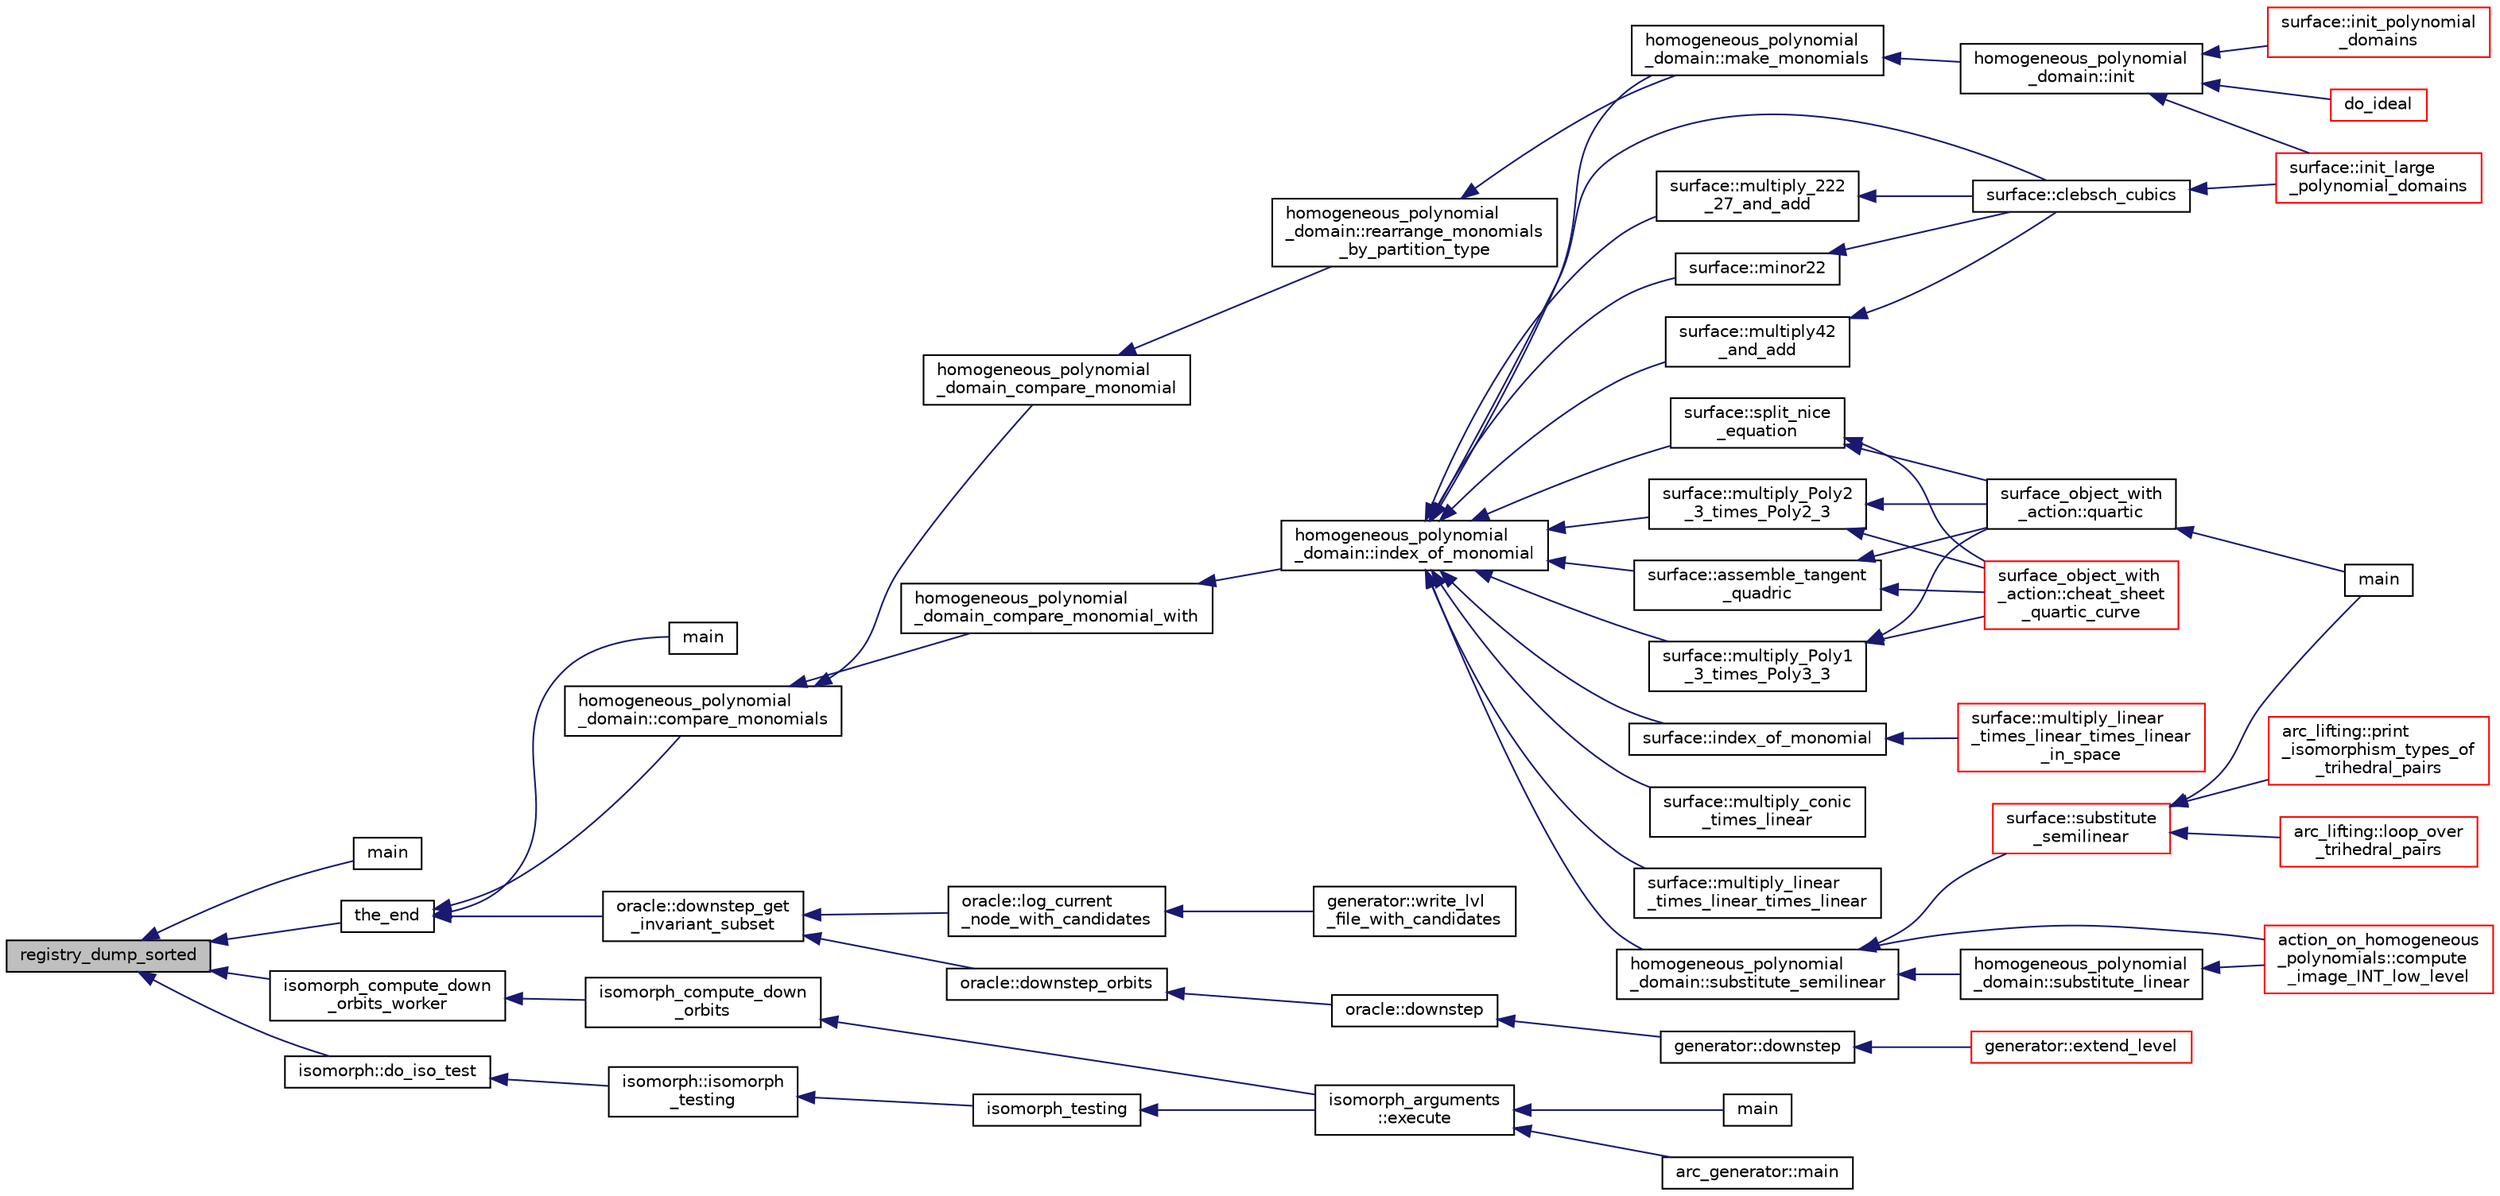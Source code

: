 digraph "registry_dump_sorted"
{
  edge [fontname="Helvetica",fontsize="10",labelfontname="Helvetica",labelfontsize="10"];
  node [fontname="Helvetica",fontsize="10",shape=record];
  rankdir="LR";
  Node754 [label="registry_dump_sorted",height=0.2,width=0.4,color="black", fillcolor="grey75", style="filled", fontcolor="black"];
  Node754 -> Node755 [dir="back",color="midnightblue",fontsize="10",style="solid",fontname="Helvetica"];
  Node755 [label="main",height=0.2,width=0.4,color="black", fillcolor="white", style="filled",URL="$db/d50/regular__ls_8_c.html#a217dbf8b442f20279ea00b898af96f52"];
  Node754 -> Node756 [dir="back",color="midnightblue",fontsize="10",style="solid",fontname="Helvetica"];
  Node756 [label="the_end",height=0.2,width=0.4,color="black", fillcolor="white", style="filled",URL="$d3/dfb/discreta__global_8_c.html#a3ebbd3ccb665a9f78deaa7408577b60c"];
  Node756 -> Node757 [dir="back",color="midnightblue",fontsize="10",style="solid",fontname="Helvetica"];
  Node757 [label="main",height=0.2,width=0.4,color="black", fillcolor="white", style="filled",URL="$d2/d11/codes_8h.html#a217dbf8b442f20279ea00b898af96f52"];
  Node756 -> Node758 [dir="back",color="midnightblue",fontsize="10",style="solid",fontname="Helvetica"];
  Node758 [label="homogeneous_polynomial\l_domain::compare_monomials",height=0.2,width=0.4,color="black", fillcolor="white", style="filled",URL="$d2/da7/classhomogeneous__polynomial__domain.html#a05c5959cb62502954c9cf93a85b8c019"];
  Node758 -> Node759 [dir="back",color="midnightblue",fontsize="10",style="solid",fontname="Helvetica"];
  Node759 [label="homogeneous_polynomial\l_domain_compare_monomial_with",height=0.2,width=0.4,color="black", fillcolor="white", style="filled",URL="$dd/db5/homogeneous__polynomial__domain_8_c.html#a0a0f8d40815145e0aceceabebad8d63d"];
  Node759 -> Node760 [dir="back",color="midnightblue",fontsize="10",style="solid",fontname="Helvetica"];
  Node760 [label="homogeneous_polynomial\l_domain::index_of_monomial",height=0.2,width=0.4,color="black", fillcolor="white", style="filled",URL="$d2/da7/classhomogeneous__polynomial__domain.html#a3fad3fb2b940014fcfece1cebfbfa3ae"];
  Node760 -> Node761 [dir="back",color="midnightblue",fontsize="10",style="solid",fontname="Helvetica"];
  Node761 [label="homogeneous_polynomial\l_domain::make_monomials",height=0.2,width=0.4,color="black", fillcolor="white", style="filled",URL="$d2/da7/classhomogeneous__polynomial__domain.html#a467ad10c570859dbcf637a43993ceb57"];
  Node761 -> Node762 [dir="back",color="midnightblue",fontsize="10",style="solid",fontname="Helvetica"];
  Node762 [label="homogeneous_polynomial\l_domain::init",height=0.2,width=0.4,color="black", fillcolor="white", style="filled",URL="$d2/da7/classhomogeneous__polynomial__domain.html#ad7d4e08b895afb895147322732228d3a"];
  Node762 -> Node763 [dir="back",color="midnightblue",fontsize="10",style="solid",fontname="Helvetica"];
  Node763 [label="do_ideal",height=0.2,width=0.4,color="red", fillcolor="white", style="filled",URL="$d4/d67/geometry_8h.html#a719f98ff45a1f8cbe0ff10a1954f0893"];
  Node762 -> Node765 [dir="back",color="midnightblue",fontsize="10",style="solid",fontname="Helvetica"];
  Node765 [label="surface::init_polynomial\l_domains",height=0.2,width=0.4,color="red", fillcolor="white", style="filled",URL="$d5/d88/classsurface.html#a1f13f4c6bdc98d14920a2644a52f8bb6"];
  Node762 -> Node772 [dir="back",color="midnightblue",fontsize="10",style="solid",fontname="Helvetica"];
  Node772 [label="surface::init_large\l_polynomial_domains",height=0.2,width=0.4,color="red", fillcolor="white", style="filled",URL="$d5/d88/classsurface.html#a4bed81f2918efe941518ab28d9a695d2"];
  Node760 -> Node773 [dir="back",color="midnightblue",fontsize="10",style="solid",fontname="Helvetica"];
  Node773 [label="homogeneous_polynomial\l_domain::substitute_semilinear",height=0.2,width=0.4,color="black", fillcolor="white", style="filled",URL="$d2/da7/classhomogeneous__polynomial__domain.html#ae16fefaacc3385f9f385d1dd6df7ea4d"];
  Node773 -> Node774 [dir="back",color="midnightblue",fontsize="10",style="solid",fontname="Helvetica"];
  Node774 [label="homogeneous_polynomial\l_domain::substitute_linear",height=0.2,width=0.4,color="black", fillcolor="white", style="filled",URL="$d2/da7/classhomogeneous__polynomial__domain.html#a236cbf545622995b80f5eb10a9f86c31"];
  Node774 -> Node775 [dir="back",color="midnightblue",fontsize="10",style="solid",fontname="Helvetica"];
  Node775 [label="action_on_homogeneous\l_polynomials::compute\l_image_INT_low_level",height=0.2,width=0.4,color="red", fillcolor="white", style="filled",URL="$d5/dd4/classaction__on__homogeneous__polynomials.html#af4370de2c8dcb590c4b186457881f038"];
  Node773 -> Node992 [dir="back",color="midnightblue",fontsize="10",style="solid",fontname="Helvetica"];
  Node992 [label="surface::substitute\l_semilinear",height=0.2,width=0.4,color="red", fillcolor="white", style="filled",URL="$d5/d88/classsurface.html#a7b34e4c561adbe664a4b0ba6711df457"];
  Node992 -> Node771 [dir="back",color="midnightblue",fontsize="10",style="solid",fontname="Helvetica"];
  Node771 [label="main",height=0.2,width=0.4,color="black", fillcolor="white", style="filled",URL="$d2/dfa/create__surface__main_8_c.html#a217dbf8b442f20279ea00b898af96f52"];
  Node992 -> Node993 [dir="back",color="midnightblue",fontsize="10",style="solid",fontname="Helvetica"];
  Node993 [label="arc_lifting::loop_over\l_trihedral_pairs",height=0.2,width=0.4,color="red", fillcolor="white", style="filled",URL="$dc/db7/classarc__lifting.html#a30126f5ed4126d604c191aa4d1f7505a"];
  Node992 -> Node997 [dir="back",color="midnightblue",fontsize="10",style="solid",fontname="Helvetica"];
  Node997 [label="arc_lifting::print\l_isomorphism_types_of\l_trihedral_pairs",height=0.2,width=0.4,color="red", fillcolor="white", style="filled",URL="$dc/db7/classarc__lifting.html#ac2ea90f2acf97c870a7f46f7b125b8b7"];
  Node773 -> Node775 [dir="back",color="midnightblue",fontsize="10",style="solid",fontname="Helvetica"];
  Node760 -> Node1002 [dir="back",color="midnightblue",fontsize="10",style="solid",fontname="Helvetica"];
  Node1002 [label="surface::index_of_monomial",height=0.2,width=0.4,color="black", fillcolor="white", style="filled",URL="$d5/d88/classsurface.html#a121f8ba1f05712475aa758f7152f4ce5"];
  Node1002 -> Node1003 [dir="back",color="midnightblue",fontsize="10",style="solid",fontname="Helvetica"];
  Node1003 [label="surface::multiply_linear\l_times_linear_times_linear\l_in_space",height=0.2,width=0.4,color="red", fillcolor="white", style="filled",URL="$d5/d88/classsurface.html#abcbac4f9bd652897db85be7bf17abf62"];
  Node760 -> Node1012 [dir="back",color="midnightblue",fontsize="10",style="solid",fontname="Helvetica"];
  Node1012 [label="surface::multiply_conic\l_times_linear",height=0.2,width=0.4,color="black", fillcolor="white", style="filled",URL="$d5/d88/classsurface.html#a916614262f53278058e7108aeaf145dc"];
  Node760 -> Node1013 [dir="back",color="midnightblue",fontsize="10",style="solid",fontname="Helvetica"];
  Node1013 [label="surface::multiply_linear\l_times_linear_times_linear",height=0.2,width=0.4,color="black", fillcolor="white", style="filled",URL="$d5/d88/classsurface.html#a452f6857968bb85f49f2f204680fb8e5"];
  Node760 -> Node1014 [dir="back",color="midnightblue",fontsize="10",style="solid",fontname="Helvetica"];
  Node1014 [label="surface::multiply_Poly2\l_3_times_Poly2_3",height=0.2,width=0.4,color="black", fillcolor="white", style="filled",URL="$d5/d88/classsurface.html#adb65ce8845726835c206e4476f5a80d3"];
  Node1014 -> Node984 [dir="back",color="midnightblue",fontsize="10",style="solid",fontname="Helvetica"];
  Node984 [label="surface_object_with\l_action::quartic",height=0.2,width=0.4,color="black", fillcolor="white", style="filled",URL="$db/d28/classsurface__object__with__action.html#a0143b698eb050332a79ed95f7d274ada"];
  Node984 -> Node771 [dir="back",color="midnightblue",fontsize="10",style="solid",fontname="Helvetica"];
  Node1014 -> Node985 [dir="back",color="midnightblue",fontsize="10",style="solid",fontname="Helvetica"];
  Node985 [label="surface_object_with\l_action::cheat_sheet\l_quartic_curve",height=0.2,width=0.4,color="red", fillcolor="white", style="filled",URL="$db/d28/classsurface__object__with__action.html#a7f42e37fc76dd9b6b113e35c2b886b36"];
  Node760 -> Node1015 [dir="back",color="midnightblue",fontsize="10",style="solid",fontname="Helvetica"];
  Node1015 [label="surface::multiply_Poly1\l_3_times_Poly3_3",height=0.2,width=0.4,color="black", fillcolor="white", style="filled",URL="$d5/d88/classsurface.html#a917115f60a2e692c83431909e504dfd9"];
  Node1015 -> Node984 [dir="back",color="midnightblue",fontsize="10",style="solid",fontname="Helvetica"];
  Node1015 -> Node985 [dir="back",color="midnightblue",fontsize="10",style="solid",fontname="Helvetica"];
  Node760 -> Node1016 [dir="back",color="midnightblue",fontsize="10",style="solid",fontname="Helvetica"];
  Node1016 [label="surface::clebsch_cubics",height=0.2,width=0.4,color="black", fillcolor="white", style="filled",URL="$d5/d88/classsurface.html#aac49a34b771fffc48f3650861c3684ab"];
  Node1016 -> Node772 [dir="back",color="midnightblue",fontsize="10",style="solid",fontname="Helvetica"];
  Node760 -> Node1017 [dir="back",color="midnightblue",fontsize="10",style="solid",fontname="Helvetica"];
  Node1017 [label="surface::multiply_222\l_27_and_add",height=0.2,width=0.4,color="black", fillcolor="white", style="filled",URL="$d5/d88/classsurface.html#ae55d550aa63616f48c1b6348ae0fdfab"];
  Node1017 -> Node1016 [dir="back",color="midnightblue",fontsize="10",style="solid",fontname="Helvetica"];
  Node760 -> Node1018 [dir="back",color="midnightblue",fontsize="10",style="solid",fontname="Helvetica"];
  Node1018 [label="surface::minor22",height=0.2,width=0.4,color="black", fillcolor="white", style="filled",URL="$d5/d88/classsurface.html#a92bcacad9efa59d8a6afc68d5b3312f9"];
  Node1018 -> Node1016 [dir="back",color="midnightblue",fontsize="10",style="solid",fontname="Helvetica"];
  Node760 -> Node1019 [dir="back",color="midnightblue",fontsize="10",style="solid",fontname="Helvetica"];
  Node1019 [label="surface::multiply42\l_and_add",height=0.2,width=0.4,color="black", fillcolor="white", style="filled",URL="$d5/d88/classsurface.html#a3556917614250f9150bdf69f525a18d2"];
  Node1019 -> Node1016 [dir="back",color="midnightblue",fontsize="10",style="solid",fontname="Helvetica"];
  Node760 -> Node1020 [dir="back",color="midnightblue",fontsize="10",style="solid",fontname="Helvetica"];
  Node1020 [label="surface::split_nice\l_equation",height=0.2,width=0.4,color="black", fillcolor="white", style="filled",URL="$d5/d88/classsurface.html#a5d670fff3513ca4261aeb0fe95b6771c"];
  Node1020 -> Node984 [dir="back",color="midnightblue",fontsize="10",style="solid",fontname="Helvetica"];
  Node1020 -> Node985 [dir="back",color="midnightblue",fontsize="10",style="solid",fontname="Helvetica"];
  Node760 -> Node1021 [dir="back",color="midnightblue",fontsize="10",style="solid",fontname="Helvetica"];
  Node1021 [label="surface::assemble_tangent\l_quadric",height=0.2,width=0.4,color="black", fillcolor="white", style="filled",URL="$d5/d88/classsurface.html#ae14b94847bf8bd92bc6af58b31884cdc"];
  Node1021 -> Node984 [dir="back",color="midnightblue",fontsize="10",style="solid",fontname="Helvetica"];
  Node1021 -> Node985 [dir="back",color="midnightblue",fontsize="10",style="solid",fontname="Helvetica"];
  Node758 -> Node1022 [dir="back",color="midnightblue",fontsize="10",style="solid",fontname="Helvetica"];
  Node1022 [label="homogeneous_polynomial\l_domain_compare_monomial",height=0.2,width=0.4,color="black", fillcolor="white", style="filled",URL="$dd/db5/homogeneous__polynomial__domain_8_c.html#aeeedb1f60479ef2d28468b061b654113"];
  Node1022 -> Node1023 [dir="back",color="midnightblue",fontsize="10",style="solid",fontname="Helvetica"];
  Node1023 [label="homogeneous_polynomial\l_domain::rearrange_monomials\l_by_partition_type",height=0.2,width=0.4,color="black", fillcolor="white", style="filled",URL="$d2/da7/classhomogeneous__polynomial__domain.html#af774250d5c1bd555c0ea55f2aaafad10"];
  Node1023 -> Node761 [dir="back",color="midnightblue",fontsize="10",style="solid",fontname="Helvetica"];
  Node756 -> Node1024 [dir="back",color="midnightblue",fontsize="10",style="solid",fontname="Helvetica"];
  Node1024 [label="oracle::downstep_get\l_invariant_subset",height=0.2,width=0.4,color="black", fillcolor="white", style="filled",URL="$d7/da7/classoracle.html#ae2540e94ee617a407069f976739cfd71"];
  Node1024 -> Node1025 [dir="back",color="midnightblue",fontsize="10",style="solid",fontname="Helvetica"];
  Node1025 [label="oracle::log_current\l_node_with_candidates",height=0.2,width=0.4,color="black", fillcolor="white", style="filled",URL="$d7/da7/classoracle.html#af54e0dc5a80b11489a5335006f33ca63"];
  Node1025 -> Node1026 [dir="back",color="midnightblue",fontsize="10",style="solid",fontname="Helvetica"];
  Node1026 [label="generator::write_lvl\l_file_with_candidates",height=0.2,width=0.4,color="black", fillcolor="white", style="filled",URL="$d7/d73/classgenerator.html#af3de7a4ba5e1075faa23d47d4c31ca55"];
  Node1024 -> Node910 [dir="back",color="midnightblue",fontsize="10",style="solid",fontname="Helvetica"];
  Node910 [label="oracle::downstep_orbits",height=0.2,width=0.4,color="black", fillcolor="white", style="filled",URL="$d7/da7/classoracle.html#a65ea623f3a7b2e3dba4e29638207bc53"];
  Node910 -> Node911 [dir="back",color="midnightblue",fontsize="10",style="solid",fontname="Helvetica"];
  Node911 [label="oracle::downstep",height=0.2,width=0.4,color="black", fillcolor="white", style="filled",URL="$d7/da7/classoracle.html#a4fbc6710b45e5af5c2fb5bc3aa6d3bb1"];
  Node911 -> Node858 [dir="back",color="midnightblue",fontsize="10",style="solid",fontname="Helvetica"];
  Node858 [label="generator::downstep",height=0.2,width=0.4,color="black", fillcolor="white", style="filled",URL="$d7/d73/classgenerator.html#ad90bc284af0b5f5beae960a0bd7a5b43"];
  Node858 -> Node796 [dir="back",color="midnightblue",fontsize="10",style="solid",fontname="Helvetica"];
  Node796 [label="generator::extend_level",height=0.2,width=0.4,color="red", fillcolor="white", style="filled",URL="$d7/d73/classgenerator.html#a91b84d80ccec0cd2136bc221c30e0f8e"];
  Node754 -> Node837 [dir="back",color="midnightblue",fontsize="10",style="solid",fontname="Helvetica"];
  Node837 [label="isomorph_compute_down\l_orbits_worker",height=0.2,width=0.4,color="black", fillcolor="white", style="filled",URL="$d4/d7e/isomorph__global_8_c.html#a4edf4a833ce5638a3d58cfae1c702b37"];
  Node837 -> Node838 [dir="back",color="midnightblue",fontsize="10",style="solid",fontname="Helvetica"];
  Node838 [label="isomorph_compute_down\l_orbits",height=0.2,width=0.4,color="black", fillcolor="white", style="filled",URL="$d4/d7e/isomorph__global_8_c.html#a3613cea19158edd30958c4edecd97d53"];
  Node838 -> Node839 [dir="back",color="midnightblue",fontsize="10",style="solid",fontname="Helvetica"];
  Node839 [label="isomorph_arguments\l::execute",height=0.2,width=0.4,color="black", fillcolor="white", style="filled",URL="$d5/de4/classisomorph__arguments.html#aa85e472d14906abdd5672dc66027583e"];
  Node839 -> Node840 [dir="back",color="midnightblue",fontsize="10",style="solid",fontname="Helvetica"];
  Node840 [label="main",height=0.2,width=0.4,color="black", fillcolor="white", style="filled",URL="$d1/d5e/blt__main_8_c.html#a217dbf8b442f20279ea00b898af96f52"];
  Node839 -> Node841 [dir="back",color="midnightblue",fontsize="10",style="solid",fontname="Helvetica"];
  Node841 [label="arc_generator::main",height=0.2,width=0.4,color="black", fillcolor="white", style="filled",URL="$d4/d21/classarc__generator.html#ad80140b51b165dad1fe6ab232be7829a"];
  Node754 -> Node925 [dir="back",color="midnightblue",fontsize="10",style="solid",fontname="Helvetica"];
  Node925 [label="isomorph::do_iso_test",height=0.2,width=0.4,color="black", fillcolor="white", style="filled",URL="$d3/d5f/classisomorph.html#a51fc3bf5cc3a99282a489b2df37ee24e"];
  Node925 -> Node926 [dir="back",color="midnightblue",fontsize="10",style="solid",fontname="Helvetica"];
  Node926 [label="isomorph::isomorph\l_testing",height=0.2,width=0.4,color="black", fillcolor="white", style="filled",URL="$d3/d5f/classisomorph.html#ad7945ec94ba0ba16953482edfaa4da6e"];
  Node926 -> Node908 [dir="back",color="midnightblue",fontsize="10",style="solid",fontname="Helvetica"];
  Node908 [label="isomorph_testing",height=0.2,width=0.4,color="black", fillcolor="white", style="filled",URL="$d4/d7e/isomorph__global_8_c.html#a5a73cbe9f89c4727f086482ee2d238f9"];
  Node908 -> Node839 [dir="back",color="midnightblue",fontsize="10",style="solid",fontname="Helvetica"];
}
